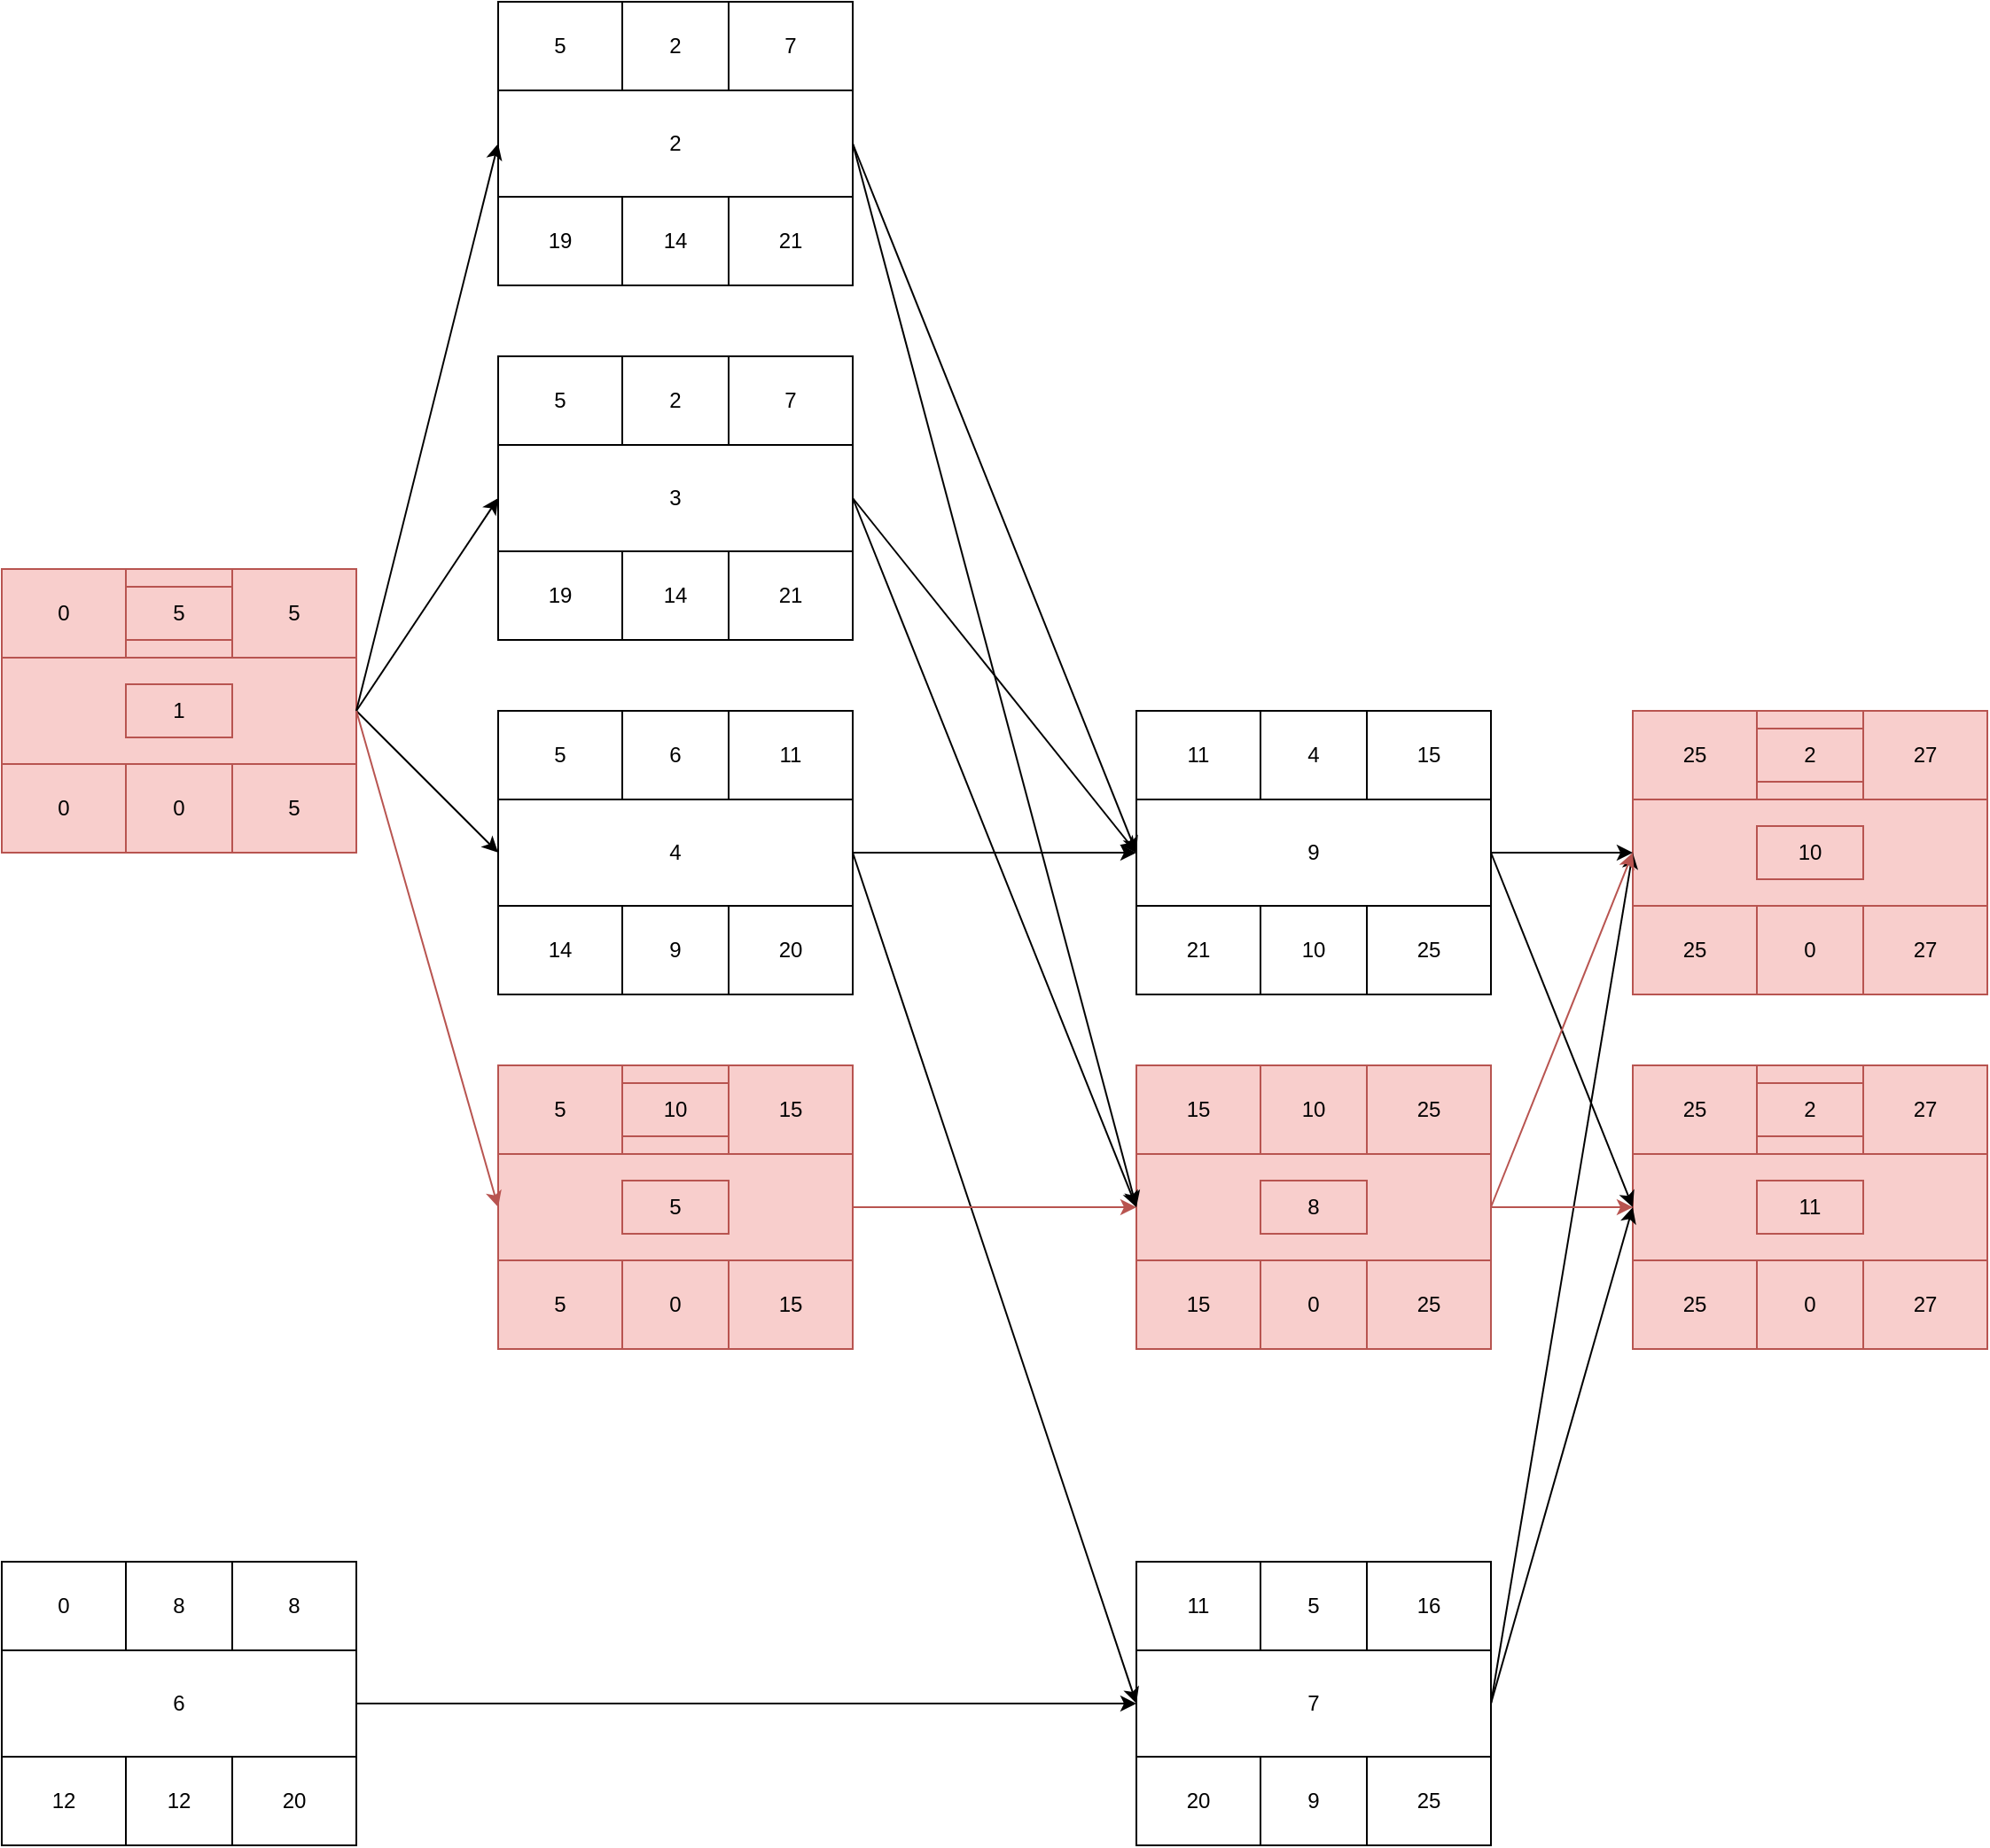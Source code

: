 <mxfile version="24.7.17">
  <diagram name="Page-1" id="p3_qX1tuQRv4mlWR0_fQ">
    <mxGraphModel dx="954" dy="656" grid="1" gridSize="10" guides="1" tooltips="1" connect="1" arrows="1" fold="1" page="1" pageScale="1" pageWidth="850" pageHeight="1100" math="0" shadow="0">
      <root>
        <mxCell id="0" />
        <mxCell id="1" parent="0" />
        <mxCell id="syA2_hkcK1VpC3jO_S1U-2" value="" style="swimlane;startSize=0;fillColor=#f8cecc;strokeColor=#b85450;" parent="1" vertex="1">
          <mxGeometry x="40" y="360" width="200" height="160" as="geometry" />
        </mxCell>
        <mxCell id="syA2_hkcK1VpC3jO_S1U-3" value="" style="rounded=0;whiteSpace=wrap;html=1;fillColor=#f8cecc;strokeColor=#b85450;" parent="syA2_hkcK1VpC3jO_S1U-2" vertex="1">
          <mxGeometry y="50" width="200" height="60" as="geometry" />
        </mxCell>
        <mxCell id="syA2_hkcK1VpC3jO_S1U-4" value="0" style="rounded=0;whiteSpace=wrap;html=1;fillColor=#f8cecc;strokeColor=#b85450;" parent="syA2_hkcK1VpC3jO_S1U-2" vertex="1">
          <mxGeometry y="110" width="70" height="50" as="geometry" />
        </mxCell>
        <mxCell id="syA2_hkcK1VpC3jO_S1U-5" value="0" style="rounded=0;whiteSpace=wrap;html=1;fillColor=#f8cecc;strokeColor=#b85450;" parent="syA2_hkcK1VpC3jO_S1U-2" vertex="1">
          <mxGeometry x="70" y="110" width="60" height="50" as="geometry" />
        </mxCell>
        <mxCell id="syA2_hkcK1VpC3jO_S1U-6" value="5" style="rounded=0;whiteSpace=wrap;html=1;fillColor=#f8cecc;strokeColor=#b85450;" parent="syA2_hkcK1VpC3jO_S1U-2" vertex="1">
          <mxGeometry x="130" y="110" width="70" height="50" as="geometry" />
        </mxCell>
        <mxCell id="syA2_hkcK1VpC3jO_S1U-7" value="0" style="rounded=0;whiteSpace=wrap;html=1;fillColor=#f8cecc;strokeColor=#b85450;" parent="syA2_hkcK1VpC3jO_S1U-2" vertex="1">
          <mxGeometry width="70" height="50" as="geometry" />
        </mxCell>
        <mxCell id="syA2_hkcK1VpC3jO_S1U-8" value="" style="rounded=0;whiteSpace=wrap;html=1;fillColor=#f8cecc;strokeColor=#b85450;" parent="syA2_hkcK1VpC3jO_S1U-2" vertex="1">
          <mxGeometry x="70" width="60" height="50" as="geometry" />
        </mxCell>
        <mxCell id="syA2_hkcK1VpC3jO_S1U-9" value="5" style="rounded=0;whiteSpace=wrap;html=1;fillColor=#f8cecc;strokeColor=#b85450;" parent="syA2_hkcK1VpC3jO_S1U-2" vertex="1">
          <mxGeometry x="130" width="70" height="50" as="geometry" />
        </mxCell>
        <mxCell id="syA2_hkcK1VpC3jO_S1U-10" value="1" style="text;html=1;align=center;verticalAlign=middle;whiteSpace=wrap;rounded=0;fillColor=#f8cecc;strokeColor=#b85450;" parent="syA2_hkcK1VpC3jO_S1U-2" vertex="1">
          <mxGeometry x="70" y="65" width="60" height="30" as="geometry" />
        </mxCell>
        <mxCell id="syA2_hkcK1VpC3jO_S1U-12" value="5" style="text;html=1;align=center;verticalAlign=middle;whiteSpace=wrap;rounded=0;fillColor=#f8cecc;strokeColor=#b85450;" parent="syA2_hkcK1VpC3jO_S1U-2" vertex="1">
          <mxGeometry x="70" y="10" width="60" height="30" as="geometry" />
        </mxCell>
        <mxCell id="aSpZ6OvO1H7LhaN8nrK5-11" value="" style="swimlane;startSize=0;" parent="1" vertex="1">
          <mxGeometry x="320" y="40" width="200" height="160" as="geometry" />
        </mxCell>
        <mxCell id="aSpZ6OvO1H7LhaN8nrK5-12" value="" style="rounded=0;whiteSpace=wrap;html=1;" parent="aSpZ6OvO1H7LhaN8nrK5-11" vertex="1">
          <mxGeometry y="50" width="200" height="60" as="geometry" />
        </mxCell>
        <mxCell id="aSpZ6OvO1H7LhaN8nrK5-13" value="19" style="rounded=0;whiteSpace=wrap;html=1;" parent="aSpZ6OvO1H7LhaN8nrK5-11" vertex="1">
          <mxGeometry y="110" width="70" height="50" as="geometry" />
        </mxCell>
        <mxCell id="aSpZ6OvO1H7LhaN8nrK5-14" value="14" style="rounded=0;whiteSpace=wrap;html=1;" parent="aSpZ6OvO1H7LhaN8nrK5-11" vertex="1">
          <mxGeometry x="70" y="110" width="60" height="50" as="geometry" />
        </mxCell>
        <mxCell id="aSpZ6OvO1H7LhaN8nrK5-15" value="21" style="rounded=0;whiteSpace=wrap;html=1;" parent="aSpZ6OvO1H7LhaN8nrK5-11" vertex="1">
          <mxGeometry x="130" y="110" width="70" height="50" as="geometry" />
        </mxCell>
        <mxCell id="aSpZ6OvO1H7LhaN8nrK5-16" value="5" style="rounded=0;whiteSpace=wrap;html=1;" parent="aSpZ6OvO1H7LhaN8nrK5-11" vertex="1">
          <mxGeometry width="70" height="50" as="geometry" />
        </mxCell>
        <mxCell id="aSpZ6OvO1H7LhaN8nrK5-17" value="" style="rounded=0;whiteSpace=wrap;html=1;" parent="aSpZ6OvO1H7LhaN8nrK5-11" vertex="1">
          <mxGeometry x="70" width="60" height="50" as="geometry" />
        </mxCell>
        <mxCell id="aSpZ6OvO1H7LhaN8nrK5-18" value="7" style="rounded=0;whiteSpace=wrap;html=1;" parent="aSpZ6OvO1H7LhaN8nrK5-11" vertex="1">
          <mxGeometry x="130" width="70" height="50" as="geometry" />
        </mxCell>
        <mxCell id="aSpZ6OvO1H7LhaN8nrK5-19" value="2" style="text;html=1;align=center;verticalAlign=middle;whiteSpace=wrap;rounded=0;" parent="aSpZ6OvO1H7LhaN8nrK5-11" vertex="1">
          <mxGeometry x="70" y="65" width="60" height="30" as="geometry" />
        </mxCell>
        <mxCell id="aSpZ6OvO1H7LhaN8nrK5-20" value="2" style="text;html=1;align=center;verticalAlign=middle;whiteSpace=wrap;rounded=0;" parent="aSpZ6OvO1H7LhaN8nrK5-11" vertex="1">
          <mxGeometry x="70" y="10" width="60" height="30" as="geometry" />
        </mxCell>
        <mxCell id="aSpZ6OvO1H7LhaN8nrK5-21" value="" style="swimlane;startSize=0;" parent="1" vertex="1">
          <mxGeometry x="320" y="240" width="200" height="160" as="geometry" />
        </mxCell>
        <mxCell id="aSpZ6OvO1H7LhaN8nrK5-22" value="" style="rounded=0;whiteSpace=wrap;html=1;" parent="aSpZ6OvO1H7LhaN8nrK5-21" vertex="1">
          <mxGeometry y="50" width="200" height="60" as="geometry" />
        </mxCell>
        <mxCell id="aSpZ6OvO1H7LhaN8nrK5-23" value="19" style="rounded=0;whiteSpace=wrap;html=1;" parent="aSpZ6OvO1H7LhaN8nrK5-21" vertex="1">
          <mxGeometry y="110" width="70" height="50" as="geometry" />
        </mxCell>
        <mxCell id="aSpZ6OvO1H7LhaN8nrK5-24" value="14" style="rounded=0;whiteSpace=wrap;html=1;" parent="aSpZ6OvO1H7LhaN8nrK5-21" vertex="1">
          <mxGeometry x="70" y="110" width="60" height="50" as="geometry" />
        </mxCell>
        <mxCell id="aSpZ6OvO1H7LhaN8nrK5-25" value="21" style="rounded=0;whiteSpace=wrap;html=1;" parent="aSpZ6OvO1H7LhaN8nrK5-21" vertex="1">
          <mxGeometry x="130" y="110" width="70" height="50" as="geometry" />
        </mxCell>
        <mxCell id="aSpZ6OvO1H7LhaN8nrK5-26" value="5" style="rounded=0;whiteSpace=wrap;html=1;" parent="aSpZ6OvO1H7LhaN8nrK5-21" vertex="1">
          <mxGeometry width="70" height="50" as="geometry" />
        </mxCell>
        <mxCell id="aSpZ6OvO1H7LhaN8nrK5-27" value="" style="rounded=0;whiteSpace=wrap;html=1;" parent="aSpZ6OvO1H7LhaN8nrK5-21" vertex="1">
          <mxGeometry x="70" width="60" height="50" as="geometry" />
        </mxCell>
        <mxCell id="aSpZ6OvO1H7LhaN8nrK5-28" value="7" style="rounded=0;whiteSpace=wrap;html=1;" parent="aSpZ6OvO1H7LhaN8nrK5-21" vertex="1">
          <mxGeometry x="130" width="70" height="50" as="geometry" />
        </mxCell>
        <mxCell id="aSpZ6OvO1H7LhaN8nrK5-29" value="3" style="text;html=1;align=center;verticalAlign=middle;whiteSpace=wrap;rounded=0;" parent="aSpZ6OvO1H7LhaN8nrK5-21" vertex="1">
          <mxGeometry x="70" y="65" width="60" height="30" as="geometry" />
        </mxCell>
        <mxCell id="aSpZ6OvO1H7LhaN8nrK5-30" value="2" style="text;html=1;align=center;verticalAlign=middle;whiteSpace=wrap;rounded=0;" parent="aSpZ6OvO1H7LhaN8nrK5-21" vertex="1">
          <mxGeometry x="70" y="10" width="60" height="30" as="geometry" />
        </mxCell>
        <mxCell id="aSpZ6OvO1H7LhaN8nrK5-31" value="" style="swimlane;startSize=0;" parent="1" vertex="1">
          <mxGeometry x="320" y="440" width="200" height="160" as="geometry" />
        </mxCell>
        <mxCell id="aSpZ6OvO1H7LhaN8nrK5-32" value="" style="rounded=0;whiteSpace=wrap;html=1;" parent="aSpZ6OvO1H7LhaN8nrK5-31" vertex="1">
          <mxGeometry y="50" width="200" height="60" as="geometry" />
        </mxCell>
        <mxCell id="aSpZ6OvO1H7LhaN8nrK5-33" value="14" style="rounded=0;whiteSpace=wrap;html=1;" parent="aSpZ6OvO1H7LhaN8nrK5-31" vertex="1">
          <mxGeometry y="110" width="70" height="50" as="geometry" />
        </mxCell>
        <mxCell id="aSpZ6OvO1H7LhaN8nrK5-34" value="9" style="rounded=0;whiteSpace=wrap;html=1;" parent="aSpZ6OvO1H7LhaN8nrK5-31" vertex="1">
          <mxGeometry x="70" y="110" width="60" height="50" as="geometry" />
        </mxCell>
        <mxCell id="aSpZ6OvO1H7LhaN8nrK5-35" value="20" style="rounded=0;whiteSpace=wrap;html=1;" parent="aSpZ6OvO1H7LhaN8nrK5-31" vertex="1">
          <mxGeometry x="130" y="110" width="70" height="50" as="geometry" />
        </mxCell>
        <mxCell id="aSpZ6OvO1H7LhaN8nrK5-36" value="5" style="rounded=0;whiteSpace=wrap;html=1;" parent="aSpZ6OvO1H7LhaN8nrK5-31" vertex="1">
          <mxGeometry width="70" height="50" as="geometry" />
        </mxCell>
        <mxCell id="aSpZ6OvO1H7LhaN8nrK5-37" value="" style="rounded=0;whiteSpace=wrap;html=1;" parent="aSpZ6OvO1H7LhaN8nrK5-31" vertex="1">
          <mxGeometry x="70" width="60" height="50" as="geometry" />
        </mxCell>
        <mxCell id="aSpZ6OvO1H7LhaN8nrK5-38" value="11" style="rounded=0;whiteSpace=wrap;html=1;" parent="aSpZ6OvO1H7LhaN8nrK5-31" vertex="1">
          <mxGeometry x="130" width="70" height="50" as="geometry" />
        </mxCell>
        <mxCell id="aSpZ6OvO1H7LhaN8nrK5-39" value="4" style="text;html=1;align=center;verticalAlign=middle;whiteSpace=wrap;rounded=0;" parent="aSpZ6OvO1H7LhaN8nrK5-31" vertex="1">
          <mxGeometry x="70" y="65" width="60" height="30" as="geometry" />
        </mxCell>
        <mxCell id="aSpZ6OvO1H7LhaN8nrK5-40" value="6" style="text;html=1;align=center;verticalAlign=middle;whiteSpace=wrap;rounded=0;" parent="aSpZ6OvO1H7LhaN8nrK5-31" vertex="1">
          <mxGeometry x="70" y="10" width="60" height="30" as="geometry" />
        </mxCell>
        <mxCell id="aSpZ6OvO1H7LhaN8nrK5-41" value="" style="swimlane;startSize=0;fillColor=#f8cecc;strokeColor=#b85450;" parent="1" vertex="1">
          <mxGeometry x="320" y="640" width="200" height="160" as="geometry" />
        </mxCell>
        <mxCell id="aSpZ6OvO1H7LhaN8nrK5-42" value="" style="rounded=0;whiteSpace=wrap;html=1;fillColor=#f8cecc;strokeColor=#b85450;" parent="aSpZ6OvO1H7LhaN8nrK5-41" vertex="1">
          <mxGeometry y="50" width="200" height="60" as="geometry" />
        </mxCell>
        <mxCell id="aSpZ6OvO1H7LhaN8nrK5-43" value="5" style="rounded=0;whiteSpace=wrap;html=1;fillColor=#f8cecc;strokeColor=#b85450;" parent="aSpZ6OvO1H7LhaN8nrK5-41" vertex="1">
          <mxGeometry y="110" width="70" height="50" as="geometry" />
        </mxCell>
        <mxCell id="aSpZ6OvO1H7LhaN8nrK5-44" value="0" style="rounded=0;whiteSpace=wrap;html=1;fillColor=#f8cecc;strokeColor=#b85450;" parent="aSpZ6OvO1H7LhaN8nrK5-41" vertex="1">
          <mxGeometry x="70" y="110" width="60" height="50" as="geometry" />
        </mxCell>
        <mxCell id="aSpZ6OvO1H7LhaN8nrK5-45" value="15" style="rounded=0;whiteSpace=wrap;html=1;fillColor=#f8cecc;strokeColor=#b85450;" parent="aSpZ6OvO1H7LhaN8nrK5-41" vertex="1">
          <mxGeometry x="130" y="110" width="70" height="50" as="geometry" />
        </mxCell>
        <mxCell id="aSpZ6OvO1H7LhaN8nrK5-46" value="5" style="rounded=0;whiteSpace=wrap;html=1;fillColor=#f8cecc;strokeColor=#b85450;" parent="aSpZ6OvO1H7LhaN8nrK5-41" vertex="1">
          <mxGeometry width="70" height="50" as="geometry" />
        </mxCell>
        <mxCell id="aSpZ6OvO1H7LhaN8nrK5-47" value="" style="rounded=0;whiteSpace=wrap;html=1;fillColor=#f8cecc;strokeColor=#b85450;" parent="aSpZ6OvO1H7LhaN8nrK5-41" vertex="1">
          <mxGeometry x="70" width="60" height="50" as="geometry" />
        </mxCell>
        <mxCell id="aSpZ6OvO1H7LhaN8nrK5-48" value="15" style="rounded=0;whiteSpace=wrap;html=1;fillColor=#f8cecc;strokeColor=#b85450;" parent="aSpZ6OvO1H7LhaN8nrK5-41" vertex="1">
          <mxGeometry x="130" width="70" height="50" as="geometry" />
        </mxCell>
        <mxCell id="aSpZ6OvO1H7LhaN8nrK5-49" value="5" style="text;html=1;align=center;verticalAlign=middle;whiteSpace=wrap;rounded=0;fillColor=#f8cecc;strokeColor=#b85450;" parent="aSpZ6OvO1H7LhaN8nrK5-41" vertex="1">
          <mxGeometry x="70" y="65" width="60" height="30" as="geometry" />
        </mxCell>
        <mxCell id="aSpZ6OvO1H7LhaN8nrK5-50" value="10" style="text;html=1;align=center;verticalAlign=middle;whiteSpace=wrap;rounded=0;fillColor=#f8cecc;strokeColor=#b85450;" parent="aSpZ6OvO1H7LhaN8nrK5-41" vertex="1">
          <mxGeometry x="70" y="10" width="60" height="30" as="geometry" />
        </mxCell>
        <mxCell id="aSpZ6OvO1H7LhaN8nrK5-51" value="" style="swimlane;startSize=0;" parent="1" vertex="1">
          <mxGeometry x="40" y="920" width="200" height="160" as="geometry" />
        </mxCell>
        <mxCell id="aSpZ6OvO1H7LhaN8nrK5-52" value="" style="rounded=0;whiteSpace=wrap;html=1;" parent="aSpZ6OvO1H7LhaN8nrK5-51" vertex="1">
          <mxGeometry y="50" width="200" height="60" as="geometry" />
        </mxCell>
        <mxCell id="aSpZ6OvO1H7LhaN8nrK5-53" value="12" style="rounded=0;whiteSpace=wrap;html=1;" parent="aSpZ6OvO1H7LhaN8nrK5-51" vertex="1">
          <mxGeometry y="110" width="70" height="50" as="geometry" />
        </mxCell>
        <mxCell id="aSpZ6OvO1H7LhaN8nrK5-54" value="12" style="rounded=0;whiteSpace=wrap;html=1;" parent="aSpZ6OvO1H7LhaN8nrK5-51" vertex="1">
          <mxGeometry x="70" y="110" width="60" height="50" as="geometry" />
        </mxCell>
        <mxCell id="aSpZ6OvO1H7LhaN8nrK5-55" value="20" style="rounded=0;whiteSpace=wrap;html=1;" parent="aSpZ6OvO1H7LhaN8nrK5-51" vertex="1">
          <mxGeometry x="130" y="110" width="70" height="50" as="geometry" />
        </mxCell>
        <mxCell id="aSpZ6OvO1H7LhaN8nrK5-56" value="0" style="rounded=0;whiteSpace=wrap;html=1;" parent="aSpZ6OvO1H7LhaN8nrK5-51" vertex="1">
          <mxGeometry width="70" height="50" as="geometry" />
        </mxCell>
        <mxCell id="aSpZ6OvO1H7LhaN8nrK5-57" value="" style="rounded=0;whiteSpace=wrap;html=1;" parent="aSpZ6OvO1H7LhaN8nrK5-51" vertex="1">
          <mxGeometry x="70" width="60" height="50" as="geometry" />
        </mxCell>
        <mxCell id="aSpZ6OvO1H7LhaN8nrK5-58" value="8" style="rounded=0;whiteSpace=wrap;html=1;" parent="aSpZ6OvO1H7LhaN8nrK5-51" vertex="1">
          <mxGeometry x="130" width="70" height="50" as="geometry" />
        </mxCell>
        <mxCell id="aSpZ6OvO1H7LhaN8nrK5-59" value="6" style="text;html=1;align=center;verticalAlign=middle;whiteSpace=wrap;rounded=0;" parent="aSpZ6OvO1H7LhaN8nrK5-51" vertex="1">
          <mxGeometry x="70" y="65" width="60" height="30" as="geometry" />
        </mxCell>
        <mxCell id="aSpZ6OvO1H7LhaN8nrK5-60" value="8" style="text;html=1;align=center;verticalAlign=middle;whiteSpace=wrap;rounded=0;" parent="aSpZ6OvO1H7LhaN8nrK5-51" vertex="1">
          <mxGeometry x="70" y="10" width="60" height="30" as="geometry" />
        </mxCell>
        <mxCell id="aSpZ6OvO1H7LhaN8nrK5-61" value="" style="swimlane;startSize=0;" parent="1" vertex="1">
          <mxGeometry x="680" y="920" width="200" height="160" as="geometry" />
        </mxCell>
        <mxCell id="aSpZ6OvO1H7LhaN8nrK5-62" value="" style="rounded=0;whiteSpace=wrap;html=1;" parent="aSpZ6OvO1H7LhaN8nrK5-61" vertex="1">
          <mxGeometry y="50" width="200" height="60" as="geometry" />
        </mxCell>
        <mxCell id="aSpZ6OvO1H7LhaN8nrK5-63" value="20" style="rounded=0;whiteSpace=wrap;html=1;" parent="aSpZ6OvO1H7LhaN8nrK5-61" vertex="1">
          <mxGeometry y="110" width="70" height="50" as="geometry" />
        </mxCell>
        <mxCell id="aSpZ6OvO1H7LhaN8nrK5-64" value="9" style="rounded=0;whiteSpace=wrap;html=1;" parent="aSpZ6OvO1H7LhaN8nrK5-61" vertex="1">
          <mxGeometry x="70" y="110" width="60" height="50" as="geometry" />
        </mxCell>
        <mxCell id="aSpZ6OvO1H7LhaN8nrK5-65" value="25" style="rounded=0;whiteSpace=wrap;html=1;" parent="aSpZ6OvO1H7LhaN8nrK5-61" vertex="1">
          <mxGeometry x="130" y="110" width="70" height="50" as="geometry" />
        </mxCell>
        <mxCell id="aSpZ6OvO1H7LhaN8nrK5-66" value="11" style="rounded=0;whiteSpace=wrap;html=1;" parent="aSpZ6OvO1H7LhaN8nrK5-61" vertex="1">
          <mxGeometry width="70" height="50" as="geometry" />
        </mxCell>
        <mxCell id="aSpZ6OvO1H7LhaN8nrK5-67" value="" style="rounded=0;whiteSpace=wrap;html=1;" parent="aSpZ6OvO1H7LhaN8nrK5-61" vertex="1">
          <mxGeometry x="70" width="60" height="50" as="geometry" />
        </mxCell>
        <mxCell id="aSpZ6OvO1H7LhaN8nrK5-68" value="16" style="rounded=0;whiteSpace=wrap;html=1;" parent="aSpZ6OvO1H7LhaN8nrK5-61" vertex="1">
          <mxGeometry x="130" width="70" height="50" as="geometry" />
        </mxCell>
        <mxCell id="aSpZ6OvO1H7LhaN8nrK5-69" value="7" style="text;html=1;align=center;verticalAlign=middle;whiteSpace=wrap;rounded=0;" parent="aSpZ6OvO1H7LhaN8nrK5-61" vertex="1">
          <mxGeometry x="70" y="65" width="60" height="30" as="geometry" />
        </mxCell>
        <mxCell id="aSpZ6OvO1H7LhaN8nrK5-70" value="5" style="text;html=1;align=center;verticalAlign=middle;whiteSpace=wrap;rounded=0;" parent="aSpZ6OvO1H7LhaN8nrK5-61" vertex="1">
          <mxGeometry x="70" y="10" width="60" height="30" as="geometry" />
        </mxCell>
        <mxCell id="aSpZ6OvO1H7LhaN8nrK5-71" value="" style="swimlane;startSize=0;fillColor=#f8cecc;strokeColor=#b85450;" parent="1" vertex="1">
          <mxGeometry x="680" y="640" width="200" height="160" as="geometry" />
        </mxCell>
        <mxCell id="aSpZ6OvO1H7LhaN8nrK5-72" value="" style="rounded=0;whiteSpace=wrap;html=1;fillColor=#f8cecc;strokeColor=#b85450;" parent="aSpZ6OvO1H7LhaN8nrK5-71" vertex="1">
          <mxGeometry y="50" width="200" height="60" as="geometry" />
        </mxCell>
        <mxCell id="aSpZ6OvO1H7LhaN8nrK5-73" value="15" style="rounded=0;whiteSpace=wrap;html=1;fillColor=#f8cecc;strokeColor=#b85450;" parent="aSpZ6OvO1H7LhaN8nrK5-71" vertex="1">
          <mxGeometry y="110" width="70" height="50" as="geometry" />
        </mxCell>
        <mxCell id="aSpZ6OvO1H7LhaN8nrK5-74" value="0" style="rounded=0;whiteSpace=wrap;html=1;fillColor=#f8cecc;strokeColor=#b85450;" parent="aSpZ6OvO1H7LhaN8nrK5-71" vertex="1">
          <mxGeometry x="70" y="110" width="60" height="50" as="geometry" />
        </mxCell>
        <mxCell id="aSpZ6OvO1H7LhaN8nrK5-75" value="25" style="rounded=0;whiteSpace=wrap;html=1;fillColor=#f8cecc;strokeColor=#b85450;" parent="aSpZ6OvO1H7LhaN8nrK5-71" vertex="1">
          <mxGeometry x="130" y="110" width="70" height="50" as="geometry" />
        </mxCell>
        <mxCell id="aSpZ6OvO1H7LhaN8nrK5-76" value="15" style="rounded=0;whiteSpace=wrap;html=1;fillColor=#f8cecc;strokeColor=#b85450;" parent="aSpZ6OvO1H7LhaN8nrK5-71" vertex="1">
          <mxGeometry width="70" height="50" as="geometry" />
        </mxCell>
        <mxCell id="aSpZ6OvO1H7LhaN8nrK5-77" value="10" style="rounded=0;whiteSpace=wrap;html=1;fillColor=#f8cecc;strokeColor=#b85450;" parent="aSpZ6OvO1H7LhaN8nrK5-71" vertex="1">
          <mxGeometry x="70" width="60" height="50" as="geometry" />
        </mxCell>
        <mxCell id="aSpZ6OvO1H7LhaN8nrK5-78" value="25" style="rounded=0;whiteSpace=wrap;html=1;fillColor=#f8cecc;strokeColor=#b85450;" parent="aSpZ6OvO1H7LhaN8nrK5-71" vertex="1">
          <mxGeometry x="130" width="70" height="50" as="geometry" />
        </mxCell>
        <mxCell id="aSpZ6OvO1H7LhaN8nrK5-79" value="8" style="text;html=1;align=center;verticalAlign=middle;whiteSpace=wrap;rounded=0;fillColor=#f8cecc;strokeColor=#b85450;" parent="aSpZ6OvO1H7LhaN8nrK5-71" vertex="1">
          <mxGeometry x="70" y="65" width="60" height="30" as="geometry" />
        </mxCell>
        <mxCell id="aSpZ6OvO1H7LhaN8nrK5-81" value="" style="swimlane;startSize=0;" parent="1" vertex="1">
          <mxGeometry x="680" y="440" width="200" height="160" as="geometry" />
        </mxCell>
        <mxCell id="aSpZ6OvO1H7LhaN8nrK5-82" value="" style="rounded=0;whiteSpace=wrap;html=1;" parent="aSpZ6OvO1H7LhaN8nrK5-81" vertex="1">
          <mxGeometry y="50" width="200" height="60" as="geometry" />
        </mxCell>
        <mxCell id="aSpZ6OvO1H7LhaN8nrK5-83" value="21" style="rounded=0;whiteSpace=wrap;html=1;" parent="aSpZ6OvO1H7LhaN8nrK5-81" vertex="1">
          <mxGeometry y="110" width="70" height="50" as="geometry" />
        </mxCell>
        <mxCell id="aSpZ6OvO1H7LhaN8nrK5-84" value="10" style="rounded=0;whiteSpace=wrap;html=1;" parent="aSpZ6OvO1H7LhaN8nrK5-81" vertex="1">
          <mxGeometry x="70" y="110" width="60" height="50" as="geometry" />
        </mxCell>
        <mxCell id="aSpZ6OvO1H7LhaN8nrK5-85" value="25" style="rounded=0;whiteSpace=wrap;html=1;" parent="aSpZ6OvO1H7LhaN8nrK5-81" vertex="1">
          <mxGeometry x="130" y="110" width="70" height="50" as="geometry" />
        </mxCell>
        <mxCell id="aSpZ6OvO1H7LhaN8nrK5-86" value="11" style="rounded=0;whiteSpace=wrap;html=1;" parent="aSpZ6OvO1H7LhaN8nrK5-81" vertex="1">
          <mxGeometry width="70" height="50" as="geometry" />
        </mxCell>
        <mxCell id="aSpZ6OvO1H7LhaN8nrK5-87" value="" style="rounded=0;whiteSpace=wrap;html=1;" parent="aSpZ6OvO1H7LhaN8nrK5-81" vertex="1">
          <mxGeometry x="70" width="60" height="50" as="geometry" />
        </mxCell>
        <mxCell id="aSpZ6OvO1H7LhaN8nrK5-88" value="15" style="rounded=0;whiteSpace=wrap;html=1;" parent="aSpZ6OvO1H7LhaN8nrK5-81" vertex="1">
          <mxGeometry x="130" width="70" height="50" as="geometry" />
        </mxCell>
        <mxCell id="aSpZ6OvO1H7LhaN8nrK5-89" value="9" style="text;html=1;align=center;verticalAlign=middle;whiteSpace=wrap;rounded=0;" parent="aSpZ6OvO1H7LhaN8nrK5-81" vertex="1">
          <mxGeometry x="70" y="65" width="60" height="30" as="geometry" />
        </mxCell>
        <mxCell id="aSpZ6OvO1H7LhaN8nrK5-90" value="4" style="text;html=1;align=center;verticalAlign=middle;whiteSpace=wrap;rounded=0;" parent="aSpZ6OvO1H7LhaN8nrK5-81" vertex="1">
          <mxGeometry x="70" y="10" width="60" height="30" as="geometry" />
        </mxCell>
        <mxCell id="aSpZ6OvO1H7LhaN8nrK5-91" value="" style="swimlane;startSize=0;fillColor=#f8cecc;strokeColor=#b85450;" parent="1" vertex="1">
          <mxGeometry x="960" y="440" width="200" height="160" as="geometry" />
        </mxCell>
        <mxCell id="aSpZ6OvO1H7LhaN8nrK5-92" value="" style="rounded=0;whiteSpace=wrap;html=1;fillColor=#f8cecc;strokeColor=#b85450;" parent="aSpZ6OvO1H7LhaN8nrK5-91" vertex="1">
          <mxGeometry y="50" width="200" height="60" as="geometry" />
        </mxCell>
        <mxCell id="aSpZ6OvO1H7LhaN8nrK5-93" value="25" style="rounded=0;whiteSpace=wrap;html=1;fillColor=#f8cecc;strokeColor=#b85450;" parent="aSpZ6OvO1H7LhaN8nrK5-91" vertex="1">
          <mxGeometry y="110" width="70" height="50" as="geometry" />
        </mxCell>
        <mxCell id="aSpZ6OvO1H7LhaN8nrK5-94" value="0" style="rounded=0;whiteSpace=wrap;html=1;fillColor=#f8cecc;strokeColor=#b85450;" parent="aSpZ6OvO1H7LhaN8nrK5-91" vertex="1">
          <mxGeometry x="70" y="110" width="60" height="50" as="geometry" />
        </mxCell>
        <mxCell id="aSpZ6OvO1H7LhaN8nrK5-95" value="27" style="rounded=0;whiteSpace=wrap;html=1;fillColor=#f8cecc;strokeColor=#b85450;" parent="aSpZ6OvO1H7LhaN8nrK5-91" vertex="1">
          <mxGeometry x="130" y="110" width="70" height="50" as="geometry" />
        </mxCell>
        <mxCell id="aSpZ6OvO1H7LhaN8nrK5-96" value="25" style="rounded=0;whiteSpace=wrap;html=1;fillColor=#f8cecc;strokeColor=#b85450;" parent="aSpZ6OvO1H7LhaN8nrK5-91" vertex="1">
          <mxGeometry width="70" height="50" as="geometry" />
        </mxCell>
        <mxCell id="aSpZ6OvO1H7LhaN8nrK5-97" value="" style="rounded=0;whiteSpace=wrap;html=1;fillColor=#f8cecc;strokeColor=#b85450;" parent="aSpZ6OvO1H7LhaN8nrK5-91" vertex="1">
          <mxGeometry x="70" width="60" height="50" as="geometry" />
        </mxCell>
        <mxCell id="aSpZ6OvO1H7LhaN8nrK5-98" value="27" style="rounded=0;whiteSpace=wrap;html=1;fillColor=#f8cecc;strokeColor=#b85450;" parent="aSpZ6OvO1H7LhaN8nrK5-91" vertex="1">
          <mxGeometry x="130" width="70" height="50" as="geometry" />
        </mxCell>
        <mxCell id="aSpZ6OvO1H7LhaN8nrK5-99" value="10" style="text;html=1;align=center;verticalAlign=middle;whiteSpace=wrap;rounded=0;fillColor=#f8cecc;strokeColor=#b85450;" parent="aSpZ6OvO1H7LhaN8nrK5-91" vertex="1">
          <mxGeometry x="70" y="65" width="60" height="30" as="geometry" />
        </mxCell>
        <mxCell id="aSpZ6OvO1H7LhaN8nrK5-100" value="2" style="text;html=1;align=center;verticalAlign=middle;whiteSpace=wrap;rounded=0;fillColor=#f8cecc;strokeColor=#b85450;" parent="aSpZ6OvO1H7LhaN8nrK5-91" vertex="1">
          <mxGeometry x="70" y="10" width="60" height="30" as="geometry" />
        </mxCell>
        <mxCell id="aSpZ6OvO1H7LhaN8nrK5-101" value="" style="swimlane;startSize=0;fillColor=#f8cecc;strokeColor=#b85450;" parent="1" vertex="1">
          <mxGeometry x="960" y="640" width="200" height="160" as="geometry" />
        </mxCell>
        <mxCell id="aSpZ6OvO1H7LhaN8nrK5-102" value="" style="rounded=0;whiteSpace=wrap;html=1;fillColor=#f8cecc;strokeColor=#b85450;" parent="aSpZ6OvO1H7LhaN8nrK5-101" vertex="1">
          <mxGeometry y="50" width="200" height="60" as="geometry" />
        </mxCell>
        <mxCell id="aSpZ6OvO1H7LhaN8nrK5-103" value="25" style="rounded=0;whiteSpace=wrap;html=1;fillColor=#f8cecc;strokeColor=#b85450;" parent="aSpZ6OvO1H7LhaN8nrK5-101" vertex="1">
          <mxGeometry y="110" width="70" height="50" as="geometry" />
        </mxCell>
        <mxCell id="aSpZ6OvO1H7LhaN8nrK5-104" value="0" style="rounded=0;whiteSpace=wrap;html=1;fillColor=#f8cecc;strokeColor=#b85450;" parent="aSpZ6OvO1H7LhaN8nrK5-101" vertex="1">
          <mxGeometry x="70" y="110" width="60" height="50" as="geometry" />
        </mxCell>
        <mxCell id="aSpZ6OvO1H7LhaN8nrK5-105" value="27" style="rounded=0;whiteSpace=wrap;html=1;fillColor=#f8cecc;strokeColor=#b85450;" parent="aSpZ6OvO1H7LhaN8nrK5-101" vertex="1">
          <mxGeometry x="130" y="110" width="70" height="50" as="geometry" />
        </mxCell>
        <mxCell id="aSpZ6OvO1H7LhaN8nrK5-106" value="25" style="rounded=0;whiteSpace=wrap;html=1;fillColor=#f8cecc;strokeColor=#b85450;" parent="aSpZ6OvO1H7LhaN8nrK5-101" vertex="1">
          <mxGeometry width="70" height="50" as="geometry" />
        </mxCell>
        <mxCell id="aSpZ6OvO1H7LhaN8nrK5-107" value="" style="rounded=0;whiteSpace=wrap;html=1;fillColor=#f8cecc;strokeColor=#b85450;" parent="aSpZ6OvO1H7LhaN8nrK5-101" vertex="1">
          <mxGeometry x="70" width="60" height="50" as="geometry" />
        </mxCell>
        <mxCell id="aSpZ6OvO1H7LhaN8nrK5-108" value="27" style="rounded=0;whiteSpace=wrap;html=1;fillColor=#f8cecc;strokeColor=#b85450;" parent="aSpZ6OvO1H7LhaN8nrK5-101" vertex="1">
          <mxGeometry x="130" width="70" height="50" as="geometry" />
        </mxCell>
        <mxCell id="aSpZ6OvO1H7LhaN8nrK5-109" value="11" style="text;html=1;align=center;verticalAlign=middle;whiteSpace=wrap;rounded=0;fillColor=#f8cecc;strokeColor=#b85450;" parent="aSpZ6OvO1H7LhaN8nrK5-101" vertex="1">
          <mxGeometry x="70" y="65" width="60" height="30" as="geometry" />
        </mxCell>
        <mxCell id="aSpZ6OvO1H7LhaN8nrK5-110" value="2" style="text;html=1;align=center;verticalAlign=middle;whiteSpace=wrap;rounded=0;fillColor=#f8cecc;strokeColor=#b85450;" parent="aSpZ6OvO1H7LhaN8nrK5-101" vertex="1">
          <mxGeometry x="70" y="10" width="60" height="30" as="geometry" />
        </mxCell>
        <mxCell id="aSpZ6OvO1H7LhaN8nrK5-117" value="" style="endArrow=classic;html=1;rounded=0;exitX=1;exitY=0.5;exitDx=0;exitDy=0;entryX=0;entryY=0.5;entryDx=0;entryDy=0;" parent="1" source="syA2_hkcK1VpC3jO_S1U-3" target="aSpZ6OvO1H7LhaN8nrK5-12" edge="1">
          <mxGeometry width="50" height="50" relative="1" as="geometry">
            <mxPoint x="560" y="440" as="sourcePoint" />
            <mxPoint x="610" y="390" as="targetPoint" />
          </mxGeometry>
        </mxCell>
        <mxCell id="aSpZ6OvO1H7LhaN8nrK5-118" value="" style="endArrow=classic;html=1;rounded=0;exitX=1;exitY=0.5;exitDx=0;exitDy=0;entryX=0;entryY=0.5;entryDx=0;entryDy=0;" parent="1" source="syA2_hkcK1VpC3jO_S1U-3" target="aSpZ6OvO1H7LhaN8nrK5-22" edge="1">
          <mxGeometry width="50" height="50" relative="1" as="geometry">
            <mxPoint x="560" y="290" as="sourcePoint" />
            <mxPoint x="610" y="240" as="targetPoint" />
          </mxGeometry>
        </mxCell>
        <mxCell id="aSpZ6OvO1H7LhaN8nrK5-119" value="" style="endArrow=classic;html=1;rounded=0;exitX=1;exitY=0.5;exitDx=0;exitDy=0;entryX=0;entryY=0.5;entryDx=0;entryDy=0;" parent="1" source="syA2_hkcK1VpC3jO_S1U-3" target="aSpZ6OvO1H7LhaN8nrK5-32" edge="1">
          <mxGeometry width="50" height="50" relative="1" as="geometry">
            <mxPoint x="560" y="290" as="sourcePoint" />
            <mxPoint x="610" y="240" as="targetPoint" />
          </mxGeometry>
        </mxCell>
        <mxCell id="aSpZ6OvO1H7LhaN8nrK5-120" value="" style="endArrow=classic;html=1;rounded=0;exitX=1;exitY=0.5;exitDx=0;exitDy=0;entryX=0;entryY=0.5;entryDx=0;entryDy=0;fillColor=#f8cecc;strokeColor=#b85450;" parent="1" source="syA2_hkcK1VpC3jO_S1U-3" target="aSpZ6OvO1H7LhaN8nrK5-42" edge="1">
          <mxGeometry width="50" height="50" relative="1" as="geometry">
            <mxPoint x="560" y="440" as="sourcePoint" />
            <mxPoint x="270" y="640" as="targetPoint" />
          </mxGeometry>
        </mxCell>
        <mxCell id="aSpZ6OvO1H7LhaN8nrK5-121" value="" style="endArrow=classic;html=1;rounded=0;exitX=1;exitY=0.5;exitDx=0;exitDy=0;entryX=0;entryY=0.5;entryDx=0;entryDy=0;" parent="1" source="aSpZ6OvO1H7LhaN8nrK5-51" target="aSpZ6OvO1H7LhaN8nrK5-62" edge="1">
          <mxGeometry width="50" height="50" relative="1" as="geometry">
            <mxPoint x="560" y="940" as="sourcePoint" />
            <mxPoint x="610" y="890" as="targetPoint" />
          </mxGeometry>
        </mxCell>
        <mxCell id="aSpZ6OvO1H7LhaN8nrK5-122" value="" style="endArrow=classic;html=1;rounded=0;exitX=1;exitY=0.5;exitDx=0;exitDy=0;entryX=0;entryY=0.5;entryDx=0;entryDy=0;" parent="1" source="aSpZ6OvO1H7LhaN8nrK5-32" target="aSpZ6OvO1H7LhaN8nrK5-61" edge="1">
          <mxGeometry width="50" height="50" relative="1" as="geometry">
            <mxPoint x="560" y="720" as="sourcePoint" />
            <mxPoint x="610" y="670" as="targetPoint" />
          </mxGeometry>
        </mxCell>
        <mxCell id="aSpZ6OvO1H7LhaN8nrK5-123" value="" style="endArrow=classic;html=1;rounded=0;exitX=1;exitY=0.5;exitDx=0;exitDy=0;entryX=0;entryY=0.5;entryDx=0;entryDy=0;fillColor=#f8cecc;strokeColor=#b85450;" parent="1" source="aSpZ6OvO1H7LhaN8nrK5-42" target="aSpZ6OvO1H7LhaN8nrK5-72" edge="1">
          <mxGeometry width="50" height="50" relative="1" as="geometry">
            <mxPoint x="560" y="720" as="sourcePoint" />
            <mxPoint x="610" y="670" as="targetPoint" />
          </mxGeometry>
        </mxCell>
        <mxCell id="aSpZ6OvO1H7LhaN8nrK5-124" value="" style="endArrow=classic;html=1;rounded=0;exitX=1;exitY=0.5;exitDx=0;exitDy=0;entryX=0;entryY=0.5;entryDx=0;entryDy=0;" parent="1" source="aSpZ6OvO1H7LhaN8nrK5-32" target="aSpZ6OvO1H7LhaN8nrK5-82" edge="1">
          <mxGeometry width="50" height="50" relative="1" as="geometry">
            <mxPoint x="560" y="580" as="sourcePoint" />
            <mxPoint x="610" y="530" as="targetPoint" />
          </mxGeometry>
        </mxCell>
        <mxCell id="aSpZ6OvO1H7LhaN8nrK5-125" value="" style="endArrow=classic;html=1;rounded=0;exitX=1;exitY=0.5;exitDx=0;exitDy=0;" parent="1" source="aSpZ6OvO1H7LhaN8nrK5-82" target="aSpZ6OvO1H7LhaN8nrK5-92" edge="1">
          <mxGeometry width="50" height="50" relative="1" as="geometry">
            <mxPoint x="640" y="580" as="sourcePoint" />
            <mxPoint x="690" y="530" as="targetPoint" />
          </mxGeometry>
        </mxCell>
        <mxCell id="aSpZ6OvO1H7LhaN8nrK5-126" value="" style="endArrow=classic;html=1;rounded=0;exitX=1;exitY=0.5;exitDx=0;exitDy=0;entryX=0;entryY=0.5;entryDx=0;entryDy=0;" parent="1" source="aSpZ6OvO1H7LhaN8nrK5-82" target="aSpZ6OvO1H7LhaN8nrK5-102" edge="1">
          <mxGeometry width="50" height="50" relative="1" as="geometry">
            <mxPoint x="640" y="580" as="sourcePoint" />
            <mxPoint x="690" y="530" as="targetPoint" />
          </mxGeometry>
        </mxCell>
        <mxCell id="aSpZ6OvO1H7LhaN8nrK5-129" value="" style="endArrow=classic;html=1;rounded=0;exitX=1;exitY=0.5;exitDx=0;exitDy=0;entryX=0;entryY=0.5;entryDx=0;entryDy=0;" parent="1" source="aSpZ6OvO1H7LhaN8nrK5-62" target="aSpZ6OvO1H7LhaN8nrK5-92" edge="1">
          <mxGeometry width="50" height="50" relative="1" as="geometry">
            <mxPoint x="490" y="770" as="sourcePoint" />
            <mxPoint x="540" y="720" as="targetPoint" />
          </mxGeometry>
        </mxCell>
        <mxCell id="aSpZ6OvO1H7LhaN8nrK5-130" value="" style="endArrow=classic;html=1;rounded=0;exitX=1;exitY=0.5;exitDx=0;exitDy=0;entryX=0;entryY=0.5;entryDx=0;entryDy=0;" parent="1" source="aSpZ6OvO1H7LhaN8nrK5-62" target="aSpZ6OvO1H7LhaN8nrK5-102" edge="1">
          <mxGeometry width="50" height="50" relative="1" as="geometry">
            <mxPoint x="490" y="770" as="sourcePoint" />
            <mxPoint x="540" y="720" as="targetPoint" />
          </mxGeometry>
        </mxCell>
        <mxCell id="aSpZ6OvO1H7LhaN8nrK5-127" value="" style="endArrow=classic;html=1;rounded=0;exitX=1;exitY=0.5;exitDx=0;exitDy=0;entryX=0;entryY=0.5;entryDx=0;entryDy=0;fillColor=#f8cecc;strokeColor=#b85450;" parent="1" source="aSpZ6OvO1H7LhaN8nrK5-72" target="aSpZ6OvO1H7LhaN8nrK5-91" edge="1">
          <mxGeometry width="50" height="50" relative="1" as="geometry">
            <mxPoint x="640" y="580" as="sourcePoint" />
            <mxPoint x="690" y="530" as="targetPoint" />
          </mxGeometry>
        </mxCell>
        <mxCell id="aSpZ6OvO1H7LhaN8nrK5-128" value="" style="endArrow=classic;html=1;rounded=0;exitX=1;exitY=0.5;exitDx=0;exitDy=0;entryX=0;entryY=0.5;entryDx=0;entryDy=0;fillColor=#f8cecc;strokeColor=#b85450;" parent="1" source="aSpZ6OvO1H7LhaN8nrK5-72" target="aSpZ6OvO1H7LhaN8nrK5-102" edge="1">
          <mxGeometry width="50" height="50" relative="1" as="geometry">
            <mxPoint x="640" y="580" as="sourcePoint" />
            <mxPoint x="690" y="530" as="targetPoint" />
          </mxGeometry>
        </mxCell>
        <mxCell id="aSpZ6OvO1H7LhaN8nrK5-132" value="" style="endArrow=classic;html=1;rounded=0;exitX=1;exitY=0.5;exitDx=0;exitDy=0;entryX=0;entryY=0.5;entryDx=0;entryDy=0;" parent="1" source="aSpZ6OvO1H7LhaN8nrK5-11" target="aSpZ6OvO1H7LhaN8nrK5-82" edge="1">
          <mxGeometry width="50" height="50" relative="1" as="geometry">
            <mxPoint x="640" y="500" as="sourcePoint" />
            <mxPoint x="690" y="450" as="targetPoint" />
          </mxGeometry>
        </mxCell>
        <mxCell id="aSpZ6OvO1H7LhaN8nrK5-133" value="" style="endArrow=classic;html=1;rounded=0;exitX=1;exitY=0.5;exitDx=0;exitDy=0;entryX=0;entryY=0.5;entryDx=0;entryDy=0;" parent="1" source="aSpZ6OvO1H7LhaN8nrK5-21" target="aSpZ6OvO1H7LhaN8nrK5-82" edge="1">
          <mxGeometry width="50" height="50" relative="1" as="geometry">
            <mxPoint x="640" y="500" as="sourcePoint" />
            <mxPoint x="690" y="450" as="targetPoint" />
          </mxGeometry>
        </mxCell>
        <mxCell id="aSpZ6OvO1H7LhaN8nrK5-134" value="" style="endArrow=classic;html=1;rounded=0;exitX=1;exitY=0.5;exitDx=0;exitDy=0;entryX=0;entryY=0.5;entryDx=0;entryDy=0;" parent="1" source="aSpZ6OvO1H7LhaN8nrK5-11" target="aSpZ6OvO1H7LhaN8nrK5-71" edge="1">
          <mxGeometry width="50" height="50" relative="1" as="geometry">
            <mxPoint x="640" y="500" as="sourcePoint" />
            <mxPoint x="690" y="450" as="targetPoint" />
          </mxGeometry>
        </mxCell>
        <mxCell id="aSpZ6OvO1H7LhaN8nrK5-135" value="" style="endArrow=classic;html=1;rounded=0;exitX=1;exitY=0.5;exitDx=0;exitDy=0;entryX=0;entryY=0.5;entryDx=0;entryDy=0;" parent="1" source="aSpZ6OvO1H7LhaN8nrK5-22" target="aSpZ6OvO1H7LhaN8nrK5-71" edge="1">
          <mxGeometry width="50" height="50" relative="1" as="geometry">
            <mxPoint x="640" y="500" as="sourcePoint" />
            <mxPoint x="690" y="450" as="targetPoint" />
          </mxGeometry>
        </mxCell>
      </root>
    </mxGraphModel>
  </diagram>
</mxfile>
